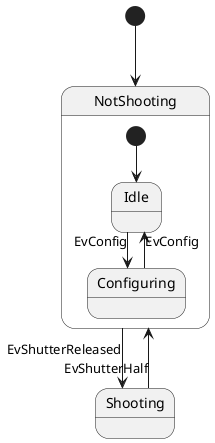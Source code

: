 {
  "sha1": "nknk4wc9iyw1w0ys37wnxzn5oj3343s",
  "insertion": {
    "when": "2024-06-04T17:28:38.763Z",
    "user": "plantuml@gmail.com"
  }
}
@startuml
skinparam linetype ortho
[*] --> NotShooting

state NotShooting begin
  [*] --> Idle
  Idle --> Configuring : EvConfig
  Configuring --> Idle : EvConfig
end state

NotShooting --> Shooting : EvShutterReleased
Shooting --> NotShooting : EvShutterHalf

@enduml
